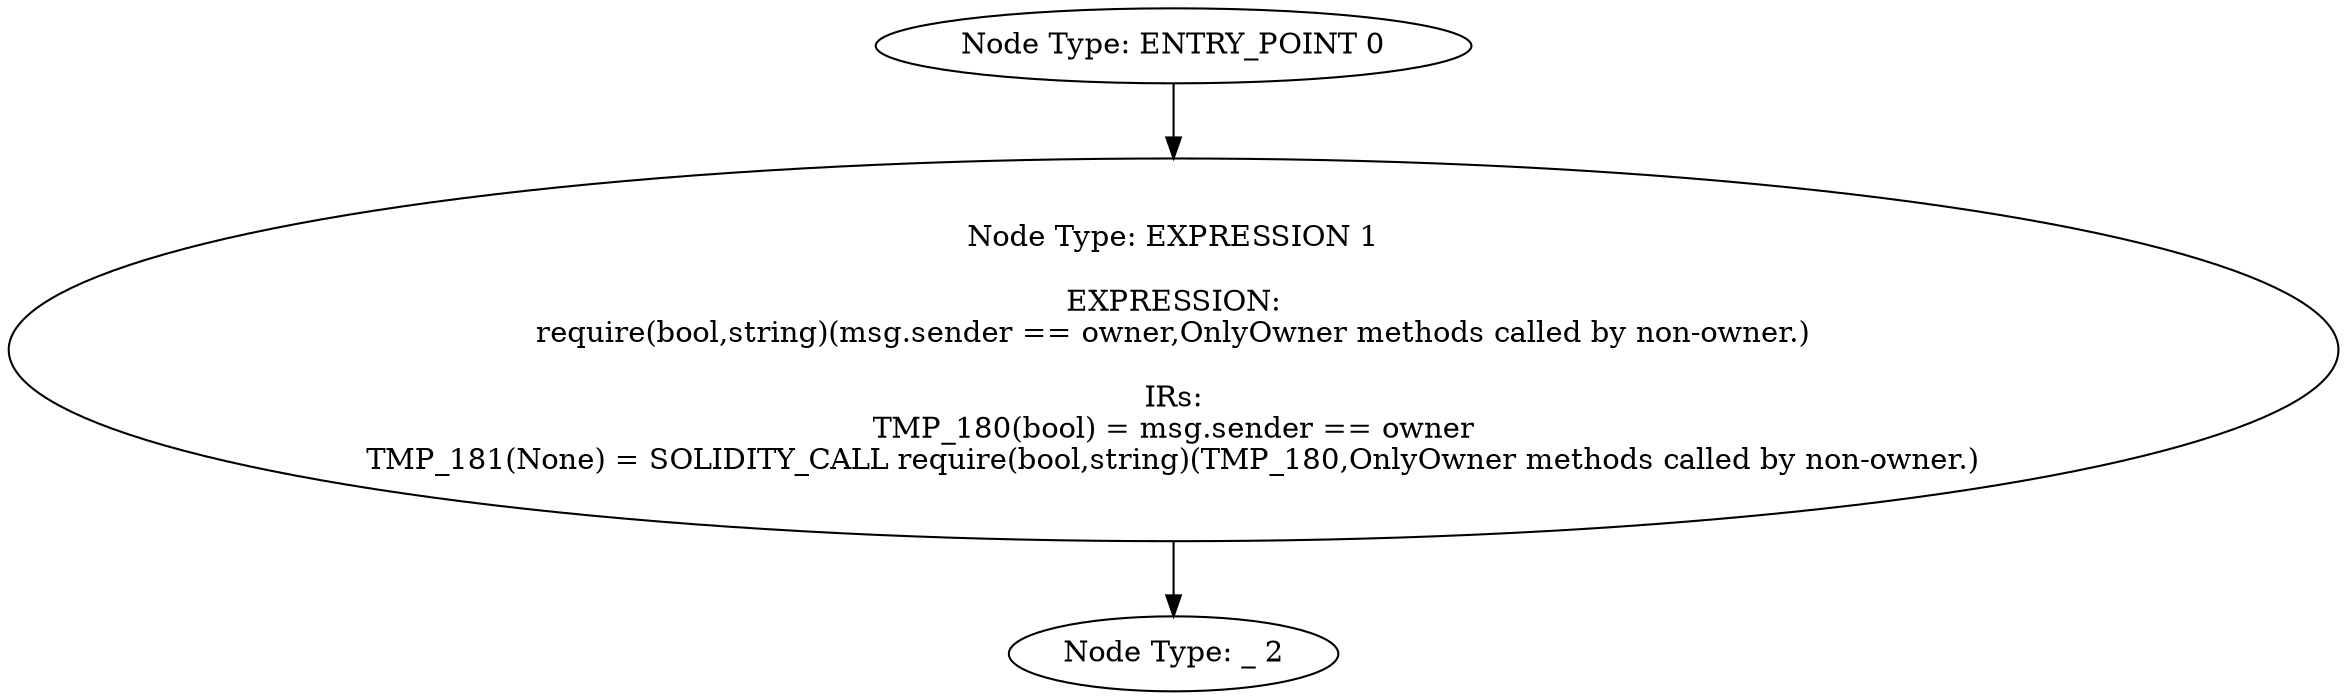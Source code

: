digraph{
0[label="Node Type: ENTRY_POINT 0
"];
0->1;
1[label="Node Type: EXPRESSION 1

EXPRESSION:
require(bool,string)(msg.sender == owner,OnlyOwner methods called by non-owner.)

IRs:
TMP_180(bool) = msg.sender == owner
TMP_181(None) = SOLIDITY_CALL require(bool,string)(TMP_180,OnlyOwner methods called by non-owner.)"];
1->2;
2[label="Node Type: _ 2
"];
}
